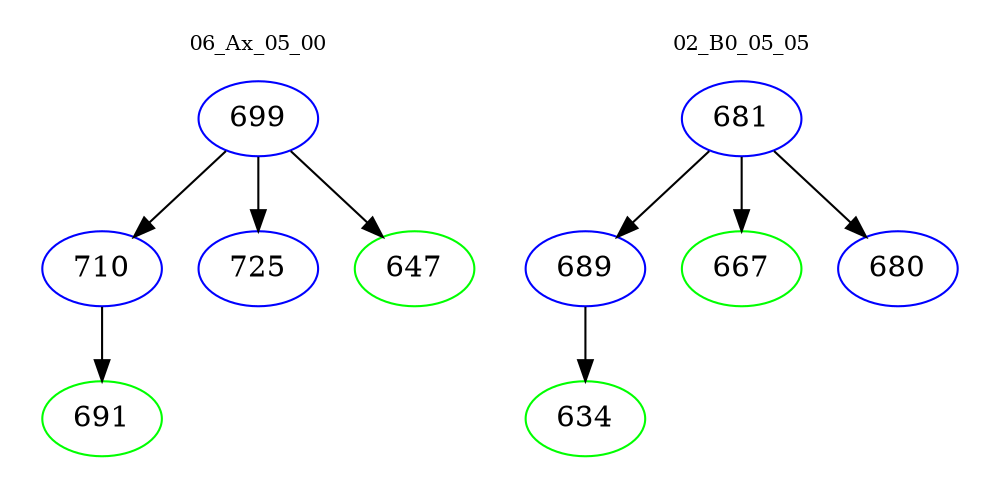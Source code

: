 digraph{
subgraph cluster_0 {
color = white
label = "06_Ax_05_00";
fontsize=10;
T0_699 [label="699", color="blue"]
T0_699 -> T0_710 [color="black"]
T0_710 [label="710", color="blue"]
T0_710 -> T0_691 [color="black"]
T0_691 [label="691", color="green"]
T0_699 -> T0_725 [color="black"]
T0_725 [label="725", color="blue"]
T0_699 -> T0_647 [color="black"]
T0_647 [label="647", color="green"]
}
subgraph cluster_1 {
color = white
label = "02_B0_05_05";
fontsize=10;
T1_681 [label="681", color="blue"]
T1_681 -> T1_689 [color="black"]
T1_689 [label="689", color="blue"]
T1_689 -> T1_634 [color="black"]
T1_634 [label="634", color="green"]
T1_681 -> T1_667 [color="black"]
T1_667 [label="667", color="green"]
T1_681 -> T1_680 [color="black"]
T1_680 [label="680", color="blue"]
}
}
